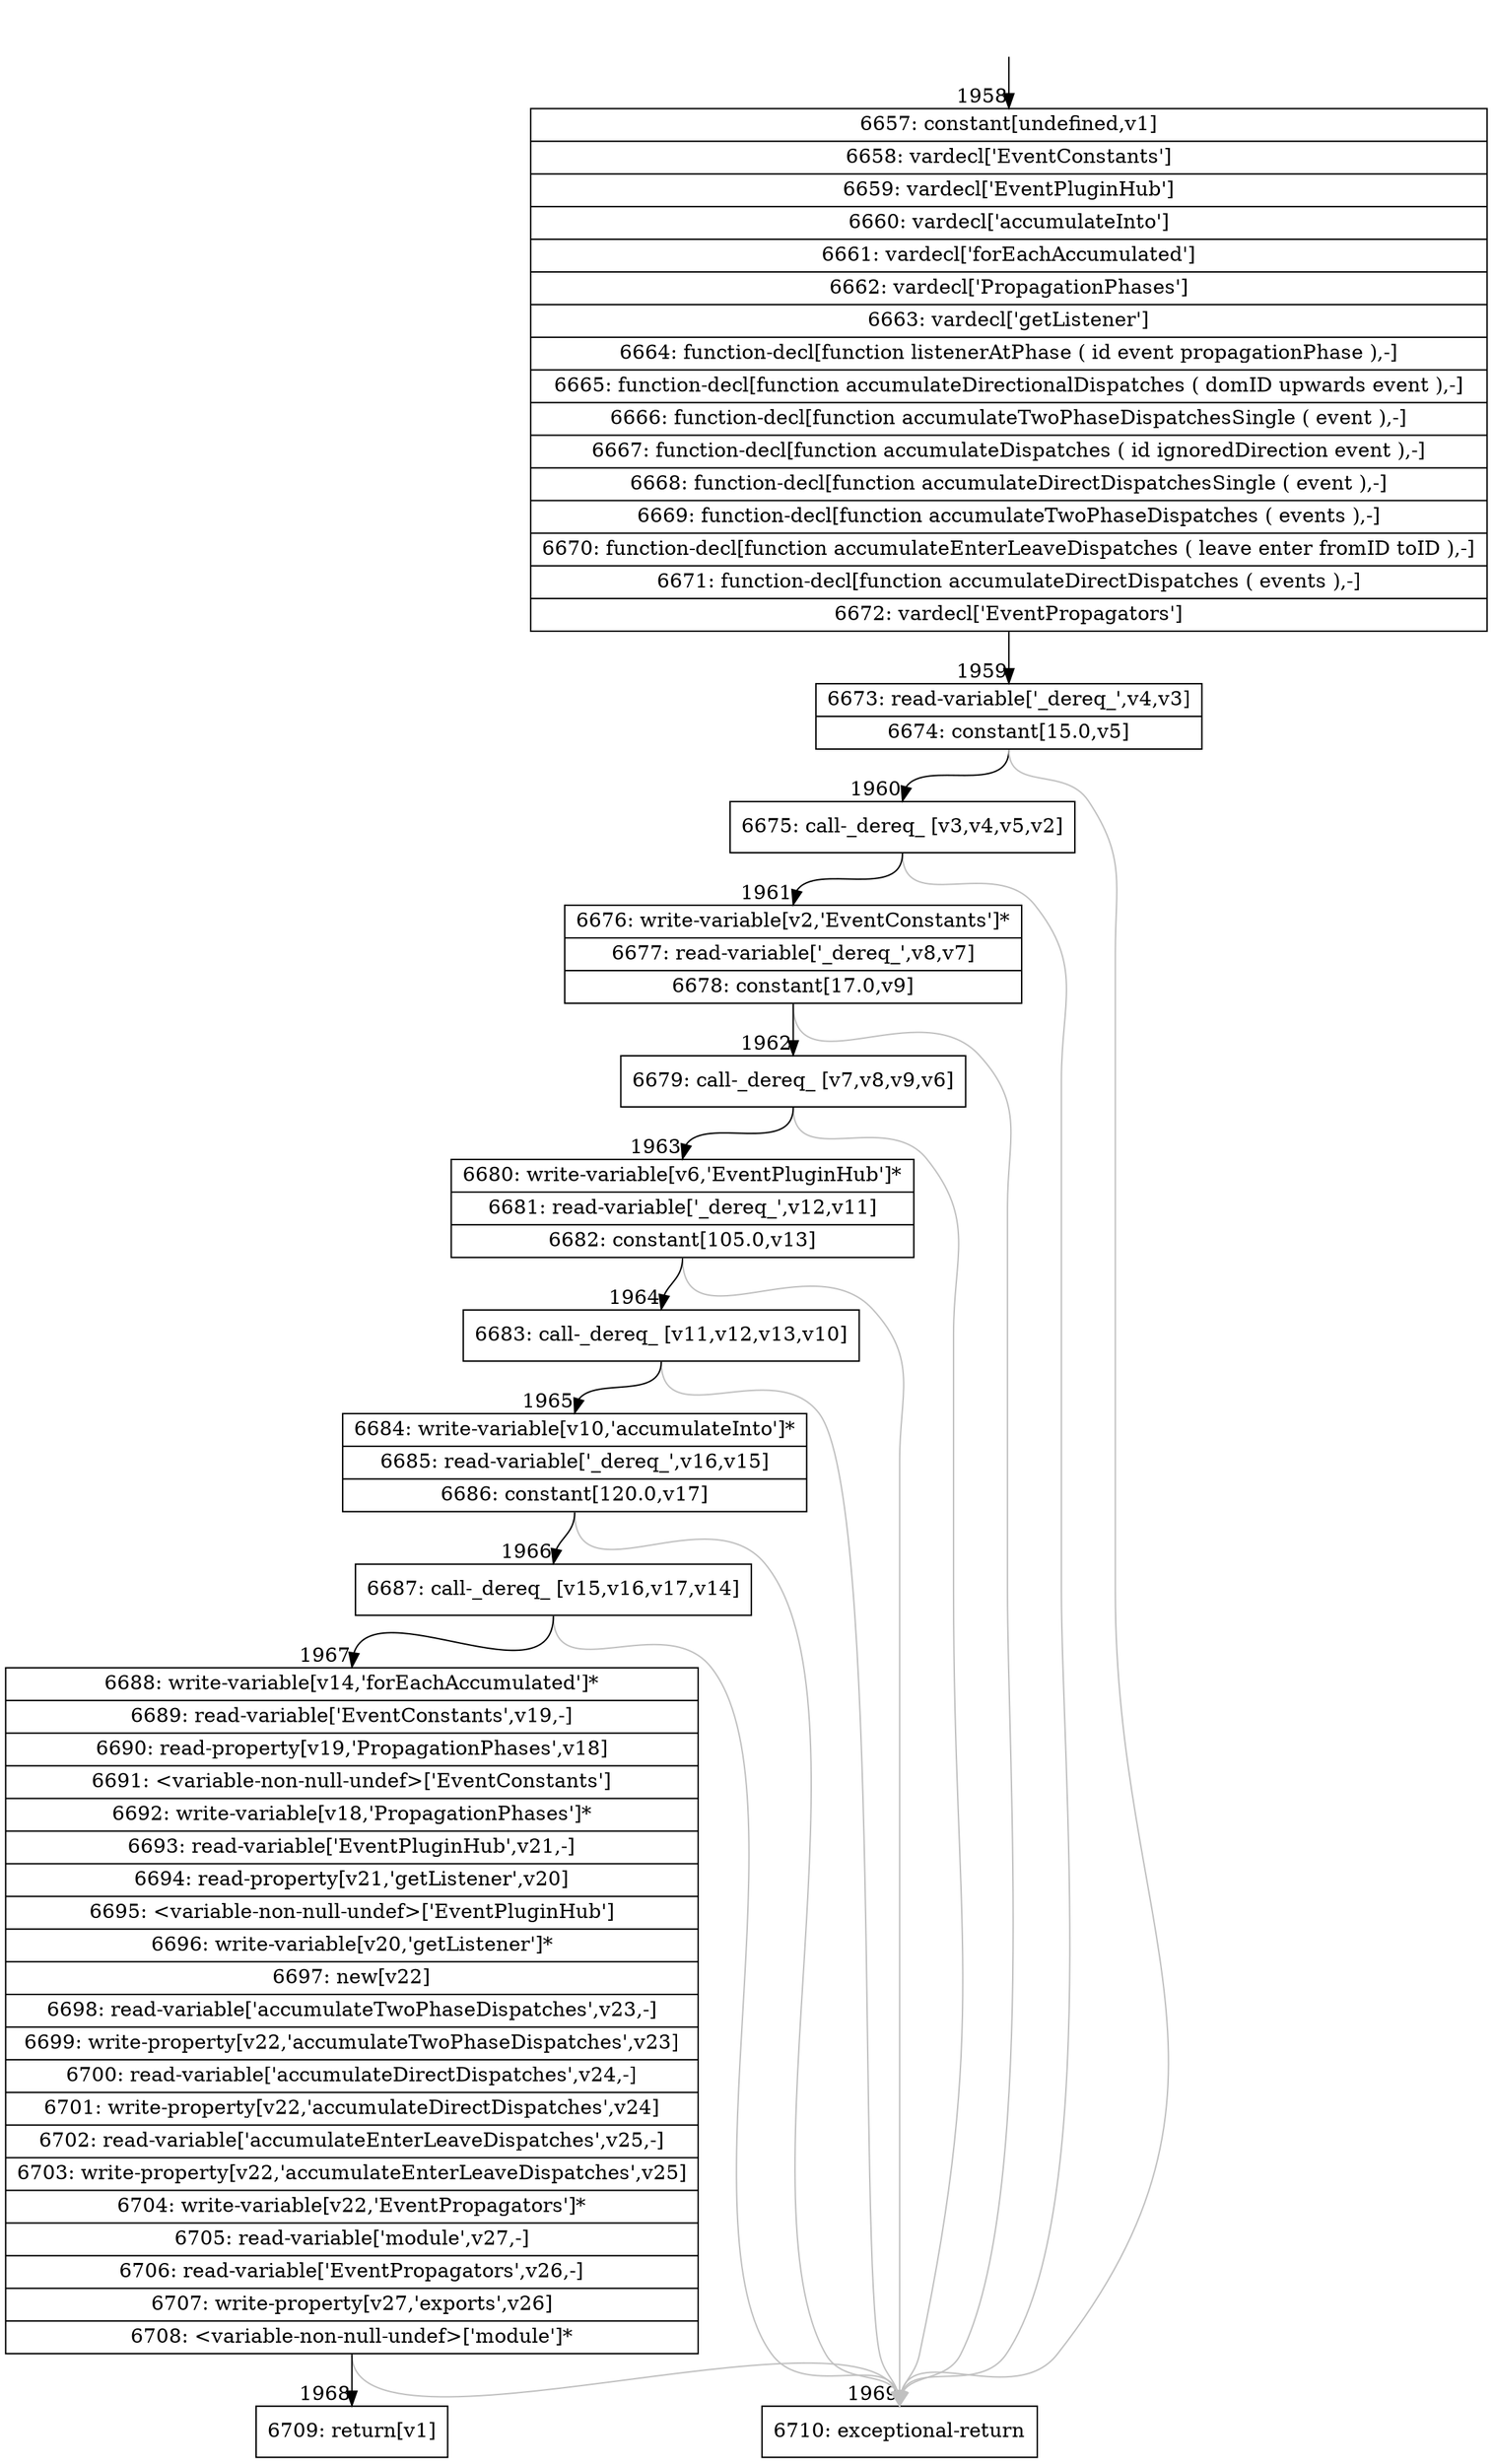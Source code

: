 digraph {
rankdir="TD"
BB_entry127[shape=none,label=""];
BB_entry127 -> BB1958 [tailport=s, headport=n, headlabel="    1958"]
BB1958 [shape=record label="{6657: constant[undefined,v1]|6658: vardecl['EventConstants']|6659: vardecl['EventPluginHub']|6660: vardecl['accumulateInto']|6661: vardecl['forEachAccumulated']|6662: vardecl['PropagationPhases']|6663: vardecl['getListener']|6664: function-decl[function listenerAtPhase ( id event propagationPhase ),-]|6665: function-decl[function accumulateDirectionalDispatches ( domID upwards event ),-]|6666: function-decl[function accumulateTwoPhaseDispatchesSingle ( event ),-]|6667: function-decl[function accumulateDispatches ( id ignoredDirection event ),-]|6668: function-decl[function accumulateDirectDispatchesSingle ( event ),-]|6669: function-decl[function accumulateTwoPhaseDispatches ( events ),-]|6670: function-decl[function accumulateEnterLeaveDispatches ( leave enter fromID toID ),-]|6671: function-decl[function accumulateDirectDispatches ( events ),-]|6672: vardecl['EventPropagators']}" ] 
BB1958 -> BB1959 [tailport=s, headport=n, headlabel="      1959"]
BB1959 [shape=record label="{6673: read-variable['_dereq_',v4,v3]|6674: constant[15.0,v5]}" ] 
BB1959 -> BB1960 [tailport=s, headport=n, headlabel="      1960"]
BB1959 -> BB1969 [tailport=s, headport=n, color=gray, headlabel="      1969"]
BB1960 [shape=record label="{6675: call-_dereq_ [v3,v4,v5,v2]}" ] 
BB1960 -> BB1961 [tailport=s, headport=n, headlabel="      1961"]
BB1960 -> BB1969 [tailport=s, headport=n, color=gray]
BB1961 [shape=record label="{6676: write-variable[v2,'EventConstants']*|6677: read-variable['_dereq_',v8,v7]|6678: constant[17.0,v9]}" ] 
BB1961 -> BB1962 [tailport=s, headport=n, headlabel="      1962"]
BB1961 -> BB1969 [tailport=s, headport=n, color=gray]
BB1962 [shape=record label="{6679: call-_dereq_ [v7,v8,v9,v6]}" ] 
BB1962 -> BB1963 [tailport=s, headport=n, headlabel="      1963"]
BB1962 -> BB1969 [tailport=s, headport=n, color=gray]
BB1963 [shape=record label="{6680: write-variable[v6,'EventPluginHub']*|6681: read-variable['_dereq_',v12,v11]|6682: constant[105.0,v13]}" ] 
BB1963 -> BB1964 [tailport=s, headport=n, headlabel="      1964"]
BB1963 -> BB1969 [tailport=s, headport=n, color=gray]
BB1964 [shape=record label="{6683: call-_dereq_ [v11,v12,v13,v10]}" ] 
BB1964 -> BB1965 [tailport=s, headport=n, headlabel="      1965"]
BB1964 -> BB1969 [tailport=s, headport=n, color=gray]
BB1965 [shape=record label="{6684: write-variable[v10,'accumulateInto']*|6685: read-variable['_dereq_',v16,v15]|6686: constant[120.0,v17]}" ] 
BB1965 -> BB1966 [tailport=s, headport=n, headlabel="      1966"]
BB1965 -> BB1969 [tailport=s, headport=n, color=gray]
BB1966 [shape=record label="{6687: call-_dereq_ [v15,v16,v17,v14]}" ] 
BB1966 -> BB1967 [tailport=s, headport=n, headlabel="      1967"]
BB1966 -> BB1969 [tailport=s, headport=n, color=gray]
BB1967 [shape=record label="{6688: write-variable[v14,'forEachAccumulated']*|6689: read-variable['EventConstants',v19,-]|6690: read-property[v19,'PropagationPhases',v18]|6691: \<variable-non-null-undef\>['EventConstants']|6692: write-variable[v18,'PropagationPhases']*|6693: read-variable['EventPluginHub',v21,-]|6694: read-property[v21,'getListener',v20]|6695: \<variable-non-null-undef\>['EventPluginHub']|6696: write-variable[v20,'getListener']*|6697: new[v22]|6698: read-variable['accumulateTwoPhaseDispatches',v23,-]|6699: write-property[v22,'accumulateTwoPhaseDispatches',v23]|6700: read-variable['accumulateDirectDispatches',v24,-]|6701: write-property[v22,'accumulateDirectDispatches',v24]|6702: read-variable['accumulateEnterLeaveDispatches',v25,-]|6703: write-property[v22,'accumulateEnterLeaveDispatches',v25]|6704: write-variable[v22,'EventPropagators']*|6705: read-variable['module',v27,-]|6706: read-variable['EventPropagators',v26,-]|6707: write-property[v27,'exports',v26]|6708: \<variable-non-null-undef\>['module']*}" ] 
BB1967 -> BB1968 [tailport=s, headport=n, headlabel="      1968"]
BB1967 -> BB1969 [tailport=s, headport=n, color=gray]
BB1968 [shape=record label="{6709: return[v1]}" ] 
BB1969 [shape=record label="{6710: exceptional-return}" ] 
//#$~ 3544
}
